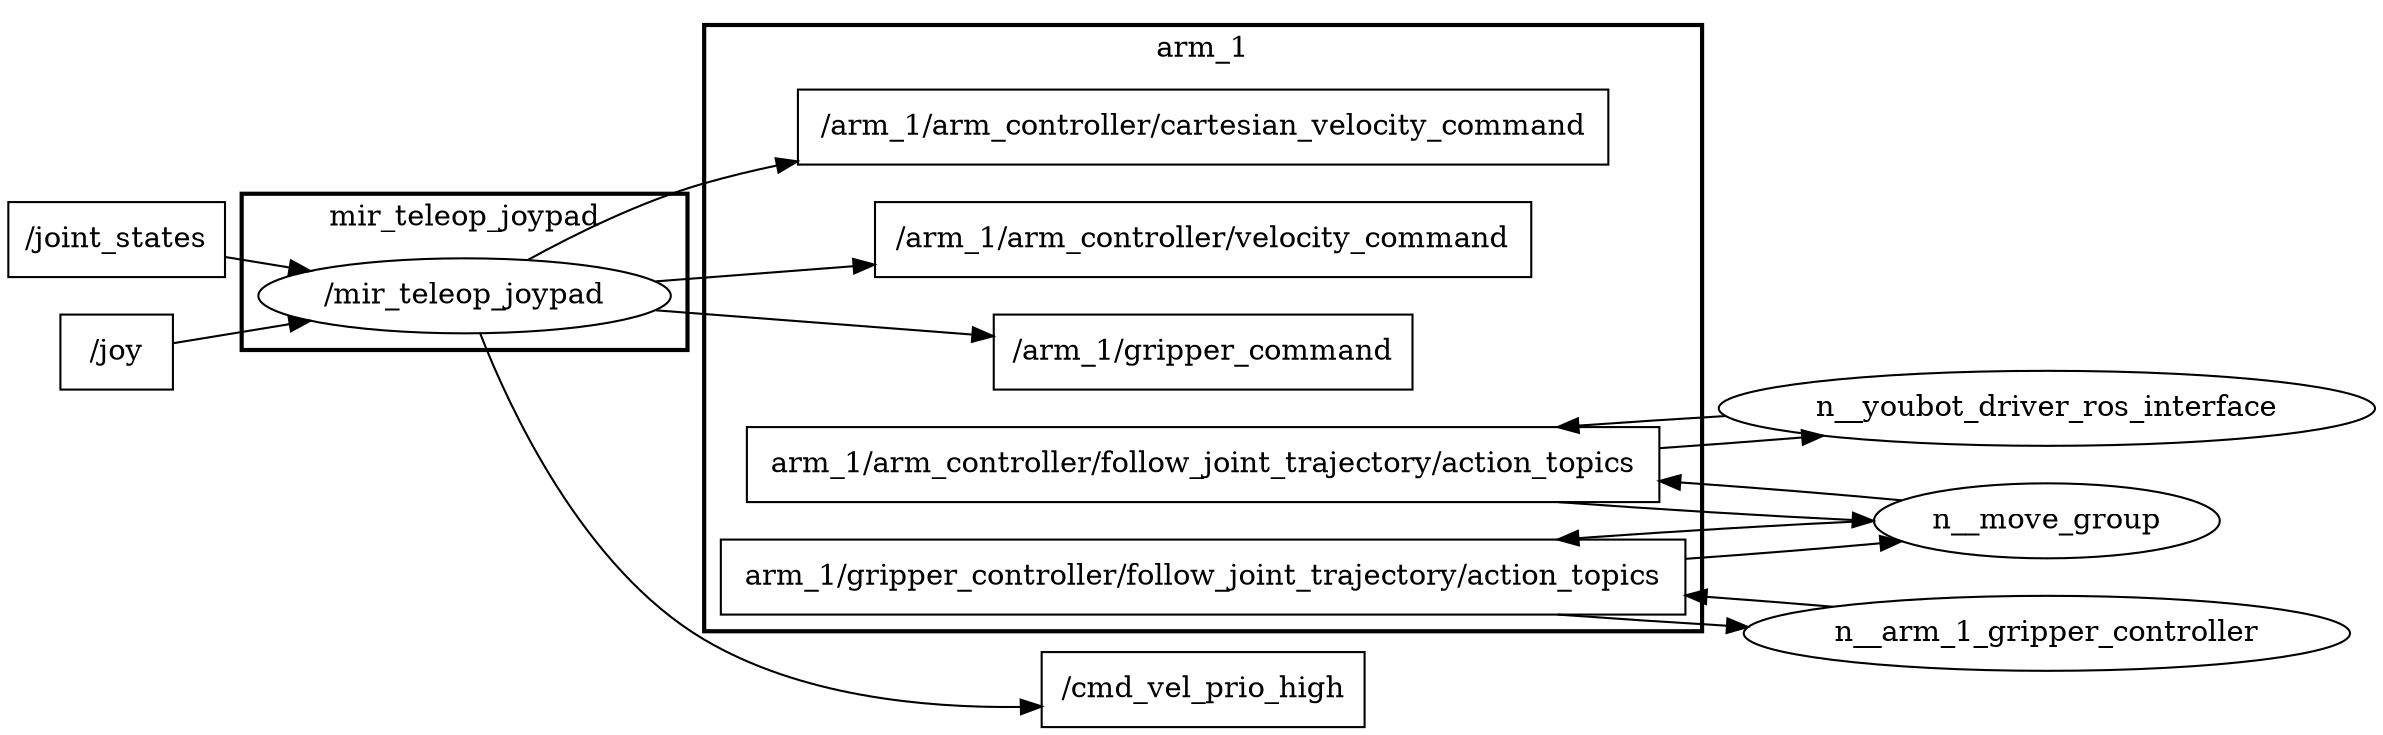 digraph graphname {
	graph [bb="0,0,1138,354",
		compound=True,
		rank=same,
		rankdir=LR,
		ranksep=0.2
	];
	node [label="\N"];
	subgraph cluster_arm_1 {
		graph [bb="334,19,814,310",
			compound=True,
			label=arm_1,
			lheight=0.21,
			lp="574,298.5",
			lwidth=0.64,
			rank=same,
			rankdir=LR,
			ranksep=0.2,
			style=bold
		];
		t__arm_1_arm_controller_velocity_command		 [URL=topic_3A_arm_1_arm_controller_velocity_command,
			height=0.5,
			label="/arm_1/arm_controller/velocity_command",
			pos="574,207",
			shape=box,
			tooltip="topic:/arm_1/arm_controller/velocity_command",
			width=4.375];
		t__arm_1_gripper_command		 [URL=topic_3A_arm_1_gripper_command,
			height=0.5,
			label="/arm_1/gripper_command",
			pos="574,153",
			shape=box,
			tooltip="topic:/arm_1/gripper_command",
			width=2.7917];
		t__arm_1_arm_controller_cartesian_velocity_command		 [URL=topic_3A_arm_1_arm_controller_cartesian_velocity_command,
			height=0.5,
			label="/arm_1/arm_controller/cartesian_velocity_command",
			pos="574,261",
			shape=box,
			tooltip="topic:/arm_1/arm_controller/cartesian_velocity_command",
			width=5.4028];
		n__arm_1_arm_controller_follow_joint_trajectory_action_topics		 [URL=topic_3Aarm_1_arm_controller_follow_joint_trajectory_action_topics,
			height=0.5,
			label="arm_1/arm_controller/follow_joint_trajectory/action_topics",
			pos="574,99",
			shape=box,
			tooltip="topic:arm_1/arm_controller/follow_joint_trajectory/action_topics",
			width=6.0833];
		n__arm_1_gripper_controller_follow_joint_trajectory_action_topics		 [URL=topic_3Aarm_1_gripper_controller_follow_joint_trajectory_action_topics,
			height=0.5,
			label="arm_1/gripper_controller/follow_joint_trajectory/action_topics",
			pos="574,45",
			shape=box,
			tooltip="topic:arm_1/gripper_controller/follow_joint_trajectory/action_topics",
			width=6.4306];
	}
	subgraph cluster_mir_teleop_joypad {
		graph [bb="112,208,326,283",
			compound=True,
			label=mir_teleop_joypad,
			lheight=0.21,
			lp="219,271.5",
			lwidth=1.83,
			rank=same,
			rankdir=LR,
			ranksep=0.2,
			style=bold
		];
		n__mir_teleop_joypad		 [URL=_mir_teleop_joypad,
			height=0.5,
			label="/mir_teleop_joypad",
			pos="219,234",
			shape=ellipse,
			tooltip="/mir_teleop_joypad",
			width=2.7442];
	}
	t__cmd_vel_prio_high	 [URL=topic_3A_cmd_vel_prio_high,
		height=0.5,
		label="/cmd_vel_prio_high",
		pos="574,336",
		shape=box,
		tooltip="topic:/cmd_vel_prio_high",
		width=2.1528];
	n__move_group	 [height=0.5,
		pos="980,72",
		width=2.3109];
	n__arm_1_arm_controller_follow_joint_trajectory_action_topics -> n__move_group	 [penwidth=1,
		pos="e,896.59,71.944 744.58,80.995 793.15,77.513 844.3,74.393 886.37,72.411"];
	n__youbot_driver_ros_interface	 [height=0.5,
		pos="980,126",
		width=4.3691];
	n__arm_1_arm_controller_follow_joint_trajectory_action_topics -> n__youbot_driver_ros_interface	 [penwidth=1,
		pos="e,872.37,112.84 793.26,106.86 816.96,108.5 840.36,110.24 862.14,112"];
	n__arm_1_gripper_controller_follow_joint_trajectory_action_topics -> n__move_group	 [penwidth=1,
		pos="e,910.07,62.165 805.62,53.723 839.5,56.132 872.3,58.726 900.07,61.242"];
	n__arm_1_gripper_controller	 [height=0.5,
		pos="980,18",
		width=4.0441];
	n__arm_1_gripper_controller_follow_joint_trajectory_action_topics -> n__arm_1_gripper_controller	 [penwidth=1,
		pos="e,836.39,21.047 744.58,26.995 771.67,25.053 799.56,23.223 826.24,21.641"];
	t__joint_states	 [URL=topic_3A_joint_states,
		height=0.5,
		label="/joint_states",
		pos="52,261",
		shape=box,
		tooltip="topic:/joint_states",
		width=1.4444];
	t__joint_states -> n__mir_teleop_joypad	 [penwidth=1,
		pos="e,144.92,245.96 104.3,252.61 114.05,251.01 124.48,249.3 134.93,247.59"];
	t__joy	 [URL=topic_3A_joy,
		height=0.5,
		label="/joy",
		pos="52,207",
		shape=box,
		tooltip="topic:/joy",
		width=0.75];
	t__joy -> n__mir_teleop_joypad	 [penwidth=1,
		pos="e,144.96,222.05 79.145,211.28 94.451,213.78 114.71,217.1 135.02,220.42"];
	n__mir_teleop_joypad -> t__cmd_vel_prio_high	 [penwidth=1,
		pos="e,496.26,338.87 238.78,251.93 260.02,270.99 296.55,300.25 334,314 382.38,331.76 439.79,337.49 486.22,338.68"];
	n__mir_teleop_joypad -> t__arm_1_arm_controller_velocity_command	 [penwidth=1,
		pos="e,416.31,218.98 310.45,227.08 339.7,224.84 373.12,222.29 406.1,219.77"];
	n__mir_teleop_joypad -> t__arm_1_gripper_command	 [penwidth=1,
		pos="e,473.32,156.91 249.42,216.74 271.84,204.42 303.88,188.58 334,180 375.37,168.22 422.14,161.55 463.27,157.78"];
	n__mir_teleop_joypad -> t__arm_1_arm_controller_cartesian_velocity_command	 [penwidth=1,
		pos="e,379.36,246.19 310.45,240.92 328.79,242.32 348.78,243.85 369.27,245.42"];
	n__move_group -> n__arm_1_arm_controller_follow_joint_trajectory_action_topics	 [penwidth=1,
		pos="e,793.26,91.144 910.13,81.829 879.87,84.678 842.44,87.67 803.68,90.414"];
	n__move_group -> n__arm_1_gripper_controller_follow_joint_trajectory_action_topics	 [penwidth=1,
		pos="e,744.58,63.005 896.59,72.056 855.57,70.244 804.27,67.199 754.78,63.728"];
	n__youbot_driver_ros_interface -> n__arm_1_arm_controller_follow_joint_trajectory_action_topics	 [penwidth=1,
		pos="e,744.58,117.01 825.94,122.34 802.68,120.96 778.5,119.39 754.73,117.73"];
	n__arm_1_gripper_controller -> n__arm_1_gripper_controller_follow_joint_trajectory_action_topics	 [penwidth=1,
		pos="e,805.62,36.277 877.13,30.759 857.96,32.373 837.19,33.991 815.81,35.544"];
}
